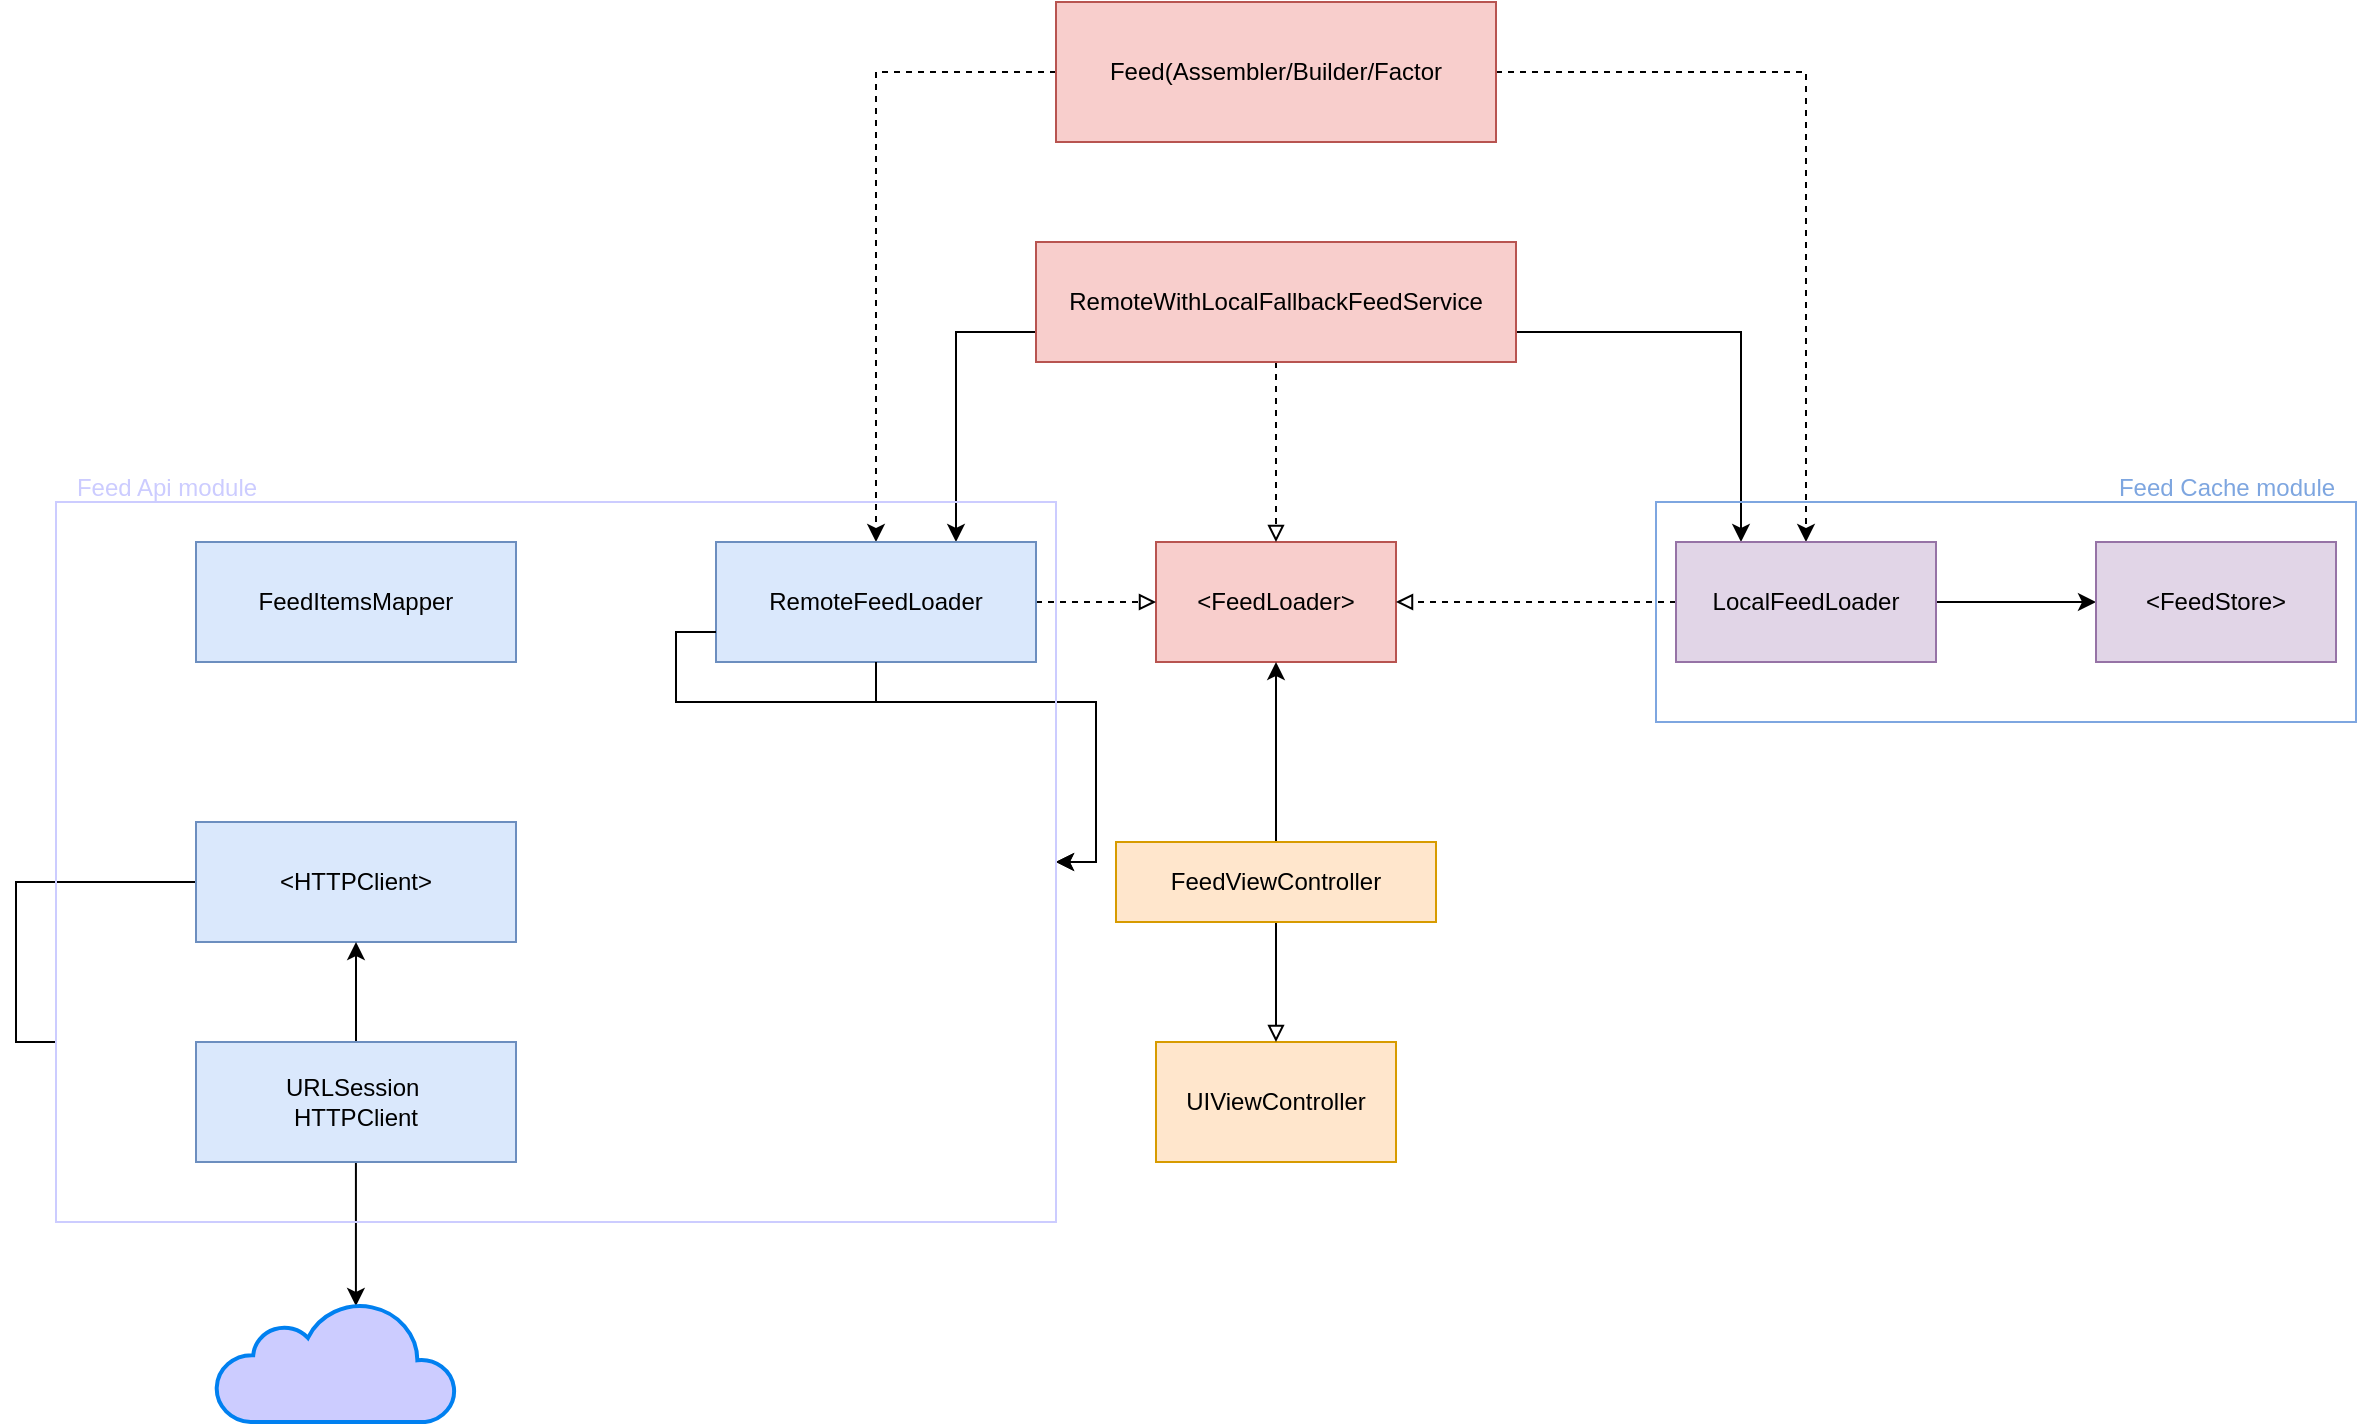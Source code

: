 <mxfile version="21.3.0" type="device">
  <diagram name="Page-1" id="5tE9PvvC92MBVU3yv-TN">
    <mxGraphModel dx="2119" dy="802" grid="1" gridSize="10" guides="1" tooltips="1" connect="1" arrows="1" fold="1" page="1" pageScale="1" pageWidth="827" pageHeight="1169" math="0" shadow="0">
      <root>
        <mxCell id="0" />
        <mxCell id="1" parent="0" />
        <mxCell id="wkb4X_CLZkG0QTCTbJi_-1" value="&amp;lt;FeedLoader&amp;gt;" style="rounded=0;whiteSpace=wrap;html=1;fillColor=#f8cecc;strokeColor=#b85450;" parent="1" vertex="1">
          <mxGeometry x="340" y="290" width="120" height="60" as="geometry" />
        </mxCell>
        <mxCell id="wkb4X_CLZkG0QTCTbJi_-16" style="edgeStyle=orthogonalEdgeStyle;rounded=0;orthogonalLoop=1;jettySize=auto;html=1;dashed=1;" parent="1" source="wkb4X_CLZkG0QTCTbJi_-2" target="wkb4X_CLZkG0QTCTbJi_-4" edge="1">
          <mxGeometry relative="1" as="geometry" />
        </mxCell>
        <mxCell id="wkb4X_CLZkG0QTCTbJi_-17" style="edgeStyle=orthogonalEdgeStyle;rounded=0;orthogonalLoop=1;jettySize=auto;html=1;dashed=1;" parent="1" source="wkb4X_CLZkG0QTCTbJi_-2" target="wkb4X_CLZkG0QTCTbJi_-5" edge="1">
          <mxGeometry relative="1" as="geometry" />
        </mxCell>
        <mxCell id="wkb4X_CLZkG0QTCTbJi_-2" value="Feed(Assembler/Builder/Factor" style="rounded=0;whiteSpace=wrap;html=1;fillColor=#f8cecc;strokeColor=#b85450;" parent="1" vertex="1">
          <mxGeometry x="290" y="20" width="220" height="70" as="geometry" />
        </mxCell>
        <mxCell id="wkb4X_CLZkG0QTCTbJi_-14" style="edgeStyle=orthogonalEdgeStyle;rounded=0;orthogonalLoop=1;jettySize=auto;html=1;entryX=0.75;entryY=0;entryDx=0;entryDy=0;exitX=0;exitY=0.75;exitDx=0;exitDy=0;" parent="1" source="wkb4X_CLZkG0QTCTbJi_-3" target="wkb4X_CLZkG0QTCTbJi_-4" edge="1">
          <mxGeometry relative="1" as="geometry">
            <Array as="points">
              <mxPoint x="240" y="185" />
            </Array>
          </mxGeometry>
        </mxCell>
        <mxCell id="wkb4X_CLZkG0QTCTbJi_-15" style="edgeStyle=orthogonalEdgeStyle;rounded=0;orthogonalLoop=1;jettySize=auto;html=1;exitX=1;exitY=0.75;exitDx=0;exitDy=0;entryX=0.25;entryY=0;entryDx=0;entryDy=0;" parent="1" source="wkb4X_CLZkG0QTCTbJi_-3" target="wkb4X_CLZkG0QTCTbJi_-5" edge="1">
          <mxGeometry relative="1" as="geometry" />
        </mxCell>
        <mxCell id="wkb4X_CLZkG0QTCTbJi_-18" style="edgeStyle=orthogonalEdgeStyle;rounded=0;orthogonalLoop=1;jettySize=auto;html=1;dashed=1;endArrow=block;endFill=0;" parent="1" source="wkb4X_CLZkG0QTCTbJi_-3" target="wkb4X_CLZkG0QTCTbJi_-1" edge="1">
          <mxGeometry relative="1" as="geometry" />
        </mxCell>
        <mxCell id="wkb4X_CLZkG0QTCTbJi_-3" value="RemoteWithLocalFallbackFeedService" style="rounded=0;whiteSpace=wrap;html=1;fillColor=#f8cecc;strokeColor=#b85450;" parent="1" vertex="1">
          <mxGeometry x="280" y="140" width="240" height="60" as="geometry" />
        </mxCell>
        <mxCell id="wkb4X_CLZkG0QTCTbJi_-12" style="edgeStyle=orthogonalEdgeStyle;rounded=0;orthogonalLoop=1;jettySize=auto;html=1;dashed=1;endArrow=block;endFill=0;" parent="1" source="wkb4X_CLZkG0QTCTbJi_-4" target="wkb4X_CLZkG0QTCTbJi_-1" edge="1">
          <mxGeometry relative="1" as="geometry" />
        </mxCell>
        <mxCell id="wkb4X_CLZkG0QTCTbJi_-22" style="edgeStyle=orthogonalEdgeStyle;rounded=0;orthogonalLoop=1;jettySize=auto;html=1;exitX=0;exitY=0.75;exitDx=0;exitDy=0;entryX=1;entryY=0.5;entryDx=0;entryDy=0;" parent="1" source="wkb4X_CLZkG0QTCTbJi_-25" target="wkb4X_CLZkG0QTCTbJi_-19" edge="1">
          <mxGeometry relative="1" as="geometry" />
        </mxCell>
        <mxCell id="wkb4X_CLZkG0QTCTbJi_-4" value="RemoteFeedLoader" style="rounded=0;whiteSpace=wrap;html=1;fillColor=#dae8fc;strokeColor=#6c8ebf;" parent="1" vertex="1">
          <mxGeometry x="120" y="290" width="160" height="60" as="geometry" />
        </mxCell>
        <mxCell id="wkb4X_CLZkG0QTCTbJi_-13" style="edgeStyle=orthogonalEdgeStyle;rounded=0;orthogonalLoop=1;jettySize=auto;html=1;entryX=1;entryY=0.5;entryDx=0;entryDy=0;dashed=1;endArrow=block;endFill=0;" parent="1" source="wkb4X_CLZkG0QTCTbJi_-5" target="wkb4X_CLZkG0QTCTbJi_-1" edge="1">
          <mxGeometry relative="1" as="geometry" />
        </mxCell>
        <mxCell id="mt7t5qOtKBUCOaAIjQfM-2" style="edgeStyle=orthogonalEdgeStyle;rounded=0;orthogonalLoop=1;jettySize=auto;html=1;entryX=0;entryY=0.5;entryDx=0;entryDy=0;" edge="1" parent="1" source="wkb4X_CLZkG0QTCTbJi_-5" target="mt7t5qOtKBUCOaAIjQfM-1">
          <mxGeometry relative="1" as="geometry" />
        </mxCell>
        <mxCell id="wkb4X_CLZkG0QTCTbJi_-5" value="LocalFeedLoader" style="rounded=0;whiteSpace=wrap;html=1;fillColor=#e1d5e7;strokeColor=#9673a6;" parent="1" vertex="1">
          <mxGeometry x="600" y="290" width="130" height="60" as="geometry" />
        </mxCell>
        <mxCell id="wkb4X_CLZkG0QTCTbJi_-6" value="UIViewController" style="rounded=0;whiteSpace=wrap;html=1;fillColor=#ffe6cc;strokeColor=#d79b00;" parent="1" vertex="1">
          <mxGeometry x="340" y="540" width="120" height="60" as="geometry" />
        </mxCell>
        <mxCell id="wkb4X_CLZkG0QTCTbJi_-10" style="edgeStyle=orthogonalEdgeStyle;rounded=0;orthogonalLoop=1;jettySize=auto;html=1;entryX=0.5;entryY=0;entryDx=0;entryDy=0;endArrow=block;endFill=0;" parent="1" source="wkb4X_CLZkG0QTCTbJi_-7" target="wkb4X_CLZkG0QTCTbJi_-6" edge="1">
          <mxGeometry relative="1" as="geometry" />
        </mxCell>
        <mxCell id="wkb4X_CLZkG0QTCTbJi_-11" style="edgeStyle=orthogonalEdgeStyle;rounded=0;orthogonalLoop=1;jettySize=auto;html=1;entryX=0.5;entryY=1;entryDx=0;entryDy=0;" parent="1" source="wkb4X_CLZkG0QTCTbJi_-7" target="wkb4X_CLZkG0QTCTbJi_-1" edge="1">
          <mxGeometry relative="1" as="geometry" />
        </mxCell>
        <mxCell id="wkb4X_CLZkG0QTCTbJi_-7" value="FeedViewController" style="rounded=0;whiteSpace=wrap;html=1;fillColor=#ffe6cc;strokeColor=#d79b00;" parent="1" vertex="1">
          <mxGeometry x="320" y="440" width="160" height="40" as="geometry" />
        </mxCell>
        <mxCell id="wkb4X_CLZkG0QTCTbJi_-19" value="&amp;lt;HTTPClient&amp;gt;" style="rounded=0;whiteSpace=wrap;html=1;fillColor=#dae8fc;strokeColor=#6c8ebf;" parent="1" vertex="1">
          <mxGeometry x="-140" y="430" width="160" height="60" as="geometry" />
        </mxCell>
        <mxCell id="wkb4X_CLZkG0QTCTbJi_-20" value="FeedItemsMapper" style="rounded=0;whiteSpace=wrap;html=1;fillColor=#dae8fc;strokeColor=#6c8ebf;" parent="1" vertex="1">
          <mxGeometry x="-140" y="290" width="160" height="60" as="geometry" />
        </mxCell>
        <mxCell id="wkb4X_CLZkG0QTCTbJi_-26" value="&lt;font color=&quot;#ccccff&quot;&gt;Feed Api module&lt;/font&gt;" style="text;html=1;align=center;verticalAlign=middle;resizable=0;points=[];autosize=1;strokeColor=none;fillColor=none;" parent="1" vertex="1">
          <mxGeometry x="-210" y="248" width="110" height="30" as="geometry" />
        </mxCell>
        <mxCell id="wkb4X_CLZkG0QTCTbJi_-28" style="edgeStyle=orthogonalEdgeStyle;rounded=0;orthogonalLoop=1;jettySize=auto;html=1;exitX=0.5;exitY=0;exitDx=0;exitDy=0;entryX=0.5;entryY=1;entryDx=0;entryDy=0;" parent="1" source="wkb4X_CLZkG0QTCTbJi_-27" target="wkb4X_CLZkG0QTCTbJi_-19" edge="1">
          <mxGeometry relative="1" as="geometry" />
        </mxCell>
        <mxCell id="wkb4X_CLZkG0QTCTbJi_-30" style="edgeStyle=orthogonalEdgeStyle;rounded=0;orthogonalLoop=1;jettySize=auto;html=1;entryX=0.583;entryY=0.033;entryDx=0;entryDy=0;entryPerimeter=0;" parent="1" source="wkb4X_CLZkG0QTCTbJi_-27" target="wkb4X_CLZkG0QTCTbJi_-29" edge="1">
          <mxGeometry relative="1" as="geometry" />
        </mxCell>
        <mxCell id="wkb4X_CLZkG0QTCTbJi_-27" value="URLSession&amp;nbsp;&lt;br&gt;HTTPClient" style="rounded=0;whiteSpace=wrap;html=1;fillColor=#dae8fc;strokeColor=#6c8ebf;" parent="1" vertex="1">
          <mxGeometry x="-140" y="540" width="160" height="60" as="geometry" />
        </mxCell>
        <mxCell id="wkb4X_CLZkG0QTCTbJi_-29" value="" style="html=1;verticalLabelPosition=bottom;align=center;labelBackgroundColor=#ffffff;verticalAlign=top;strokeWidth=2;strokeColor=#0080F0;shadow=0;dashed=0;shape=mxgraph.ios7.icons.cloud;fillColor=#CCCCFF;" parent="1" vertex="1">
          <mxGeometry x="-130" y="670" width="120" height="60" as="geometry" />
        </mxCell>
        <mxCell id="wkb4X_CLZkG0QTCTbJi_-31" value="" style="edgeStyle=orthogonalEdgeStyle;rounded=0;orthogonalLoop=1;jettySize=auto;html=1;entryX=1;entryY=0.5;entryDx=0;entryDy=0;" parent="1" source="wkb4X_CLZkG0QTCTbJi_-4" target="wkb4X_CLZkG0QTCTbJi_-25" edge="1">
          <mxGeometry relative="1" as="geometry">
            <mxPoint x="120" y="320" as="sourcePoint" />
            <mxPoint x="20" y="320" as="targetPoint" />
          </mxGeometry>
        </mxCell>
        <mxCell id="wkb4X_CLZkG0QTCTbJi_-32" value="" style="edgeStyle=orthogonalEdgeStyle;rounded=0;orthogonalLoop=1;jettySize=auto;html=1;exitX=0;exitY=0.75;exitDx=0;exitDy=0;entryX=1;entryY=0.5;entryDx=0;entryDy=0;" parent="1" source="wkb4X_CLZkG0QTCTbJi_-4" target="wkb4X_CLZkG0QTCTbJi_-25" edge="1">
          <mxGeometry relative="1" as="geometry">
            <mxPoint x="120" y="335" as="sourcePoint" />
            <mxPoint x="20" y="460" as="targetPoint" />
          </mxGeometry>
        </mxCell>
        <mxCell id="wkb4X_CLZkG0QTCTbJi_-25" value="" style="rounded=0;whiteSpace=wrap;html=1;fillColor=none;strokeColor=#CCCCFF;" parent="1" vertex="1">
          <mxGeometry x="-210" y="270" width="500" height="360" as="geometry" />
        </mxCell>
        <mxCell id="mt7t5qOtKBUCOaAIjQfM-1" value="&amp;lt;FeedStore&amp;gt;" style="rounded=0;whiteSpace=wrap;html=1;fillColor=#e1d5e7;strokeColor=#9673a6;" vertex="1" parent="1">
          <mxGeometry x="810" y="290" width="120" height="60" as="geometry" />
        </mxCell>
        <mxCell id="mt7t5qOtKBUCOaAIjQfM-3" value="" style="rounded=0;whiteSpace=wrap;html=1;fillColor=none;strokeColor=#7EA6E0;" vertex="1" parent="1">
          <mxGeometry x="590" y="270" width="350" height="110" as="geometry" />
        </mxCell>
        <mxCell id="mt7t5qOtKBUCOaAIjQfM-4" value="&lt;font&gt;Feed Cache module&lt;/font&gt;" style="text;html=1;align=center;verticalAlign=middle;resizable=0;points=[];autosize=1;strokeColor=none;fillColor=none;fontColor=#7EA6E0;" vertex="1" parent="1">
          <mxGeometry x="810" y="248" width="130" height="30" as="geometry" />
        </mxCell>
      </root>
    </mxGraphModel>
  </diagram>
</mxfile>
